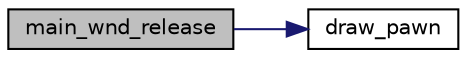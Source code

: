 digraph "main_wnd_release"
{
  edge [fontname="Helvetica",fontsize="10",labelfontname="Helvetica",labelfontsize="10"];
  node [fontname="Helvetica",fontsize="10",shape=record];
  rankdir="LR";
  Node1 [label="main_wnd_release",height=0.2,width=0.4,color="black", fillcolor="grey75", style="filled", fontcolor="black"];
  Node1 -> Node2 [color="midnightblue",fontsize="10",style="solid",fontname="Helvetica"];
  Node2 [label="draw_pawn",height=0.2,width=0.4,color="black", fillcolor="white", style="filled",URL="$layout_8c.html#aa16982074176adf4f29d91c2e75c6a0c",tooltip="TBD. "];
}
